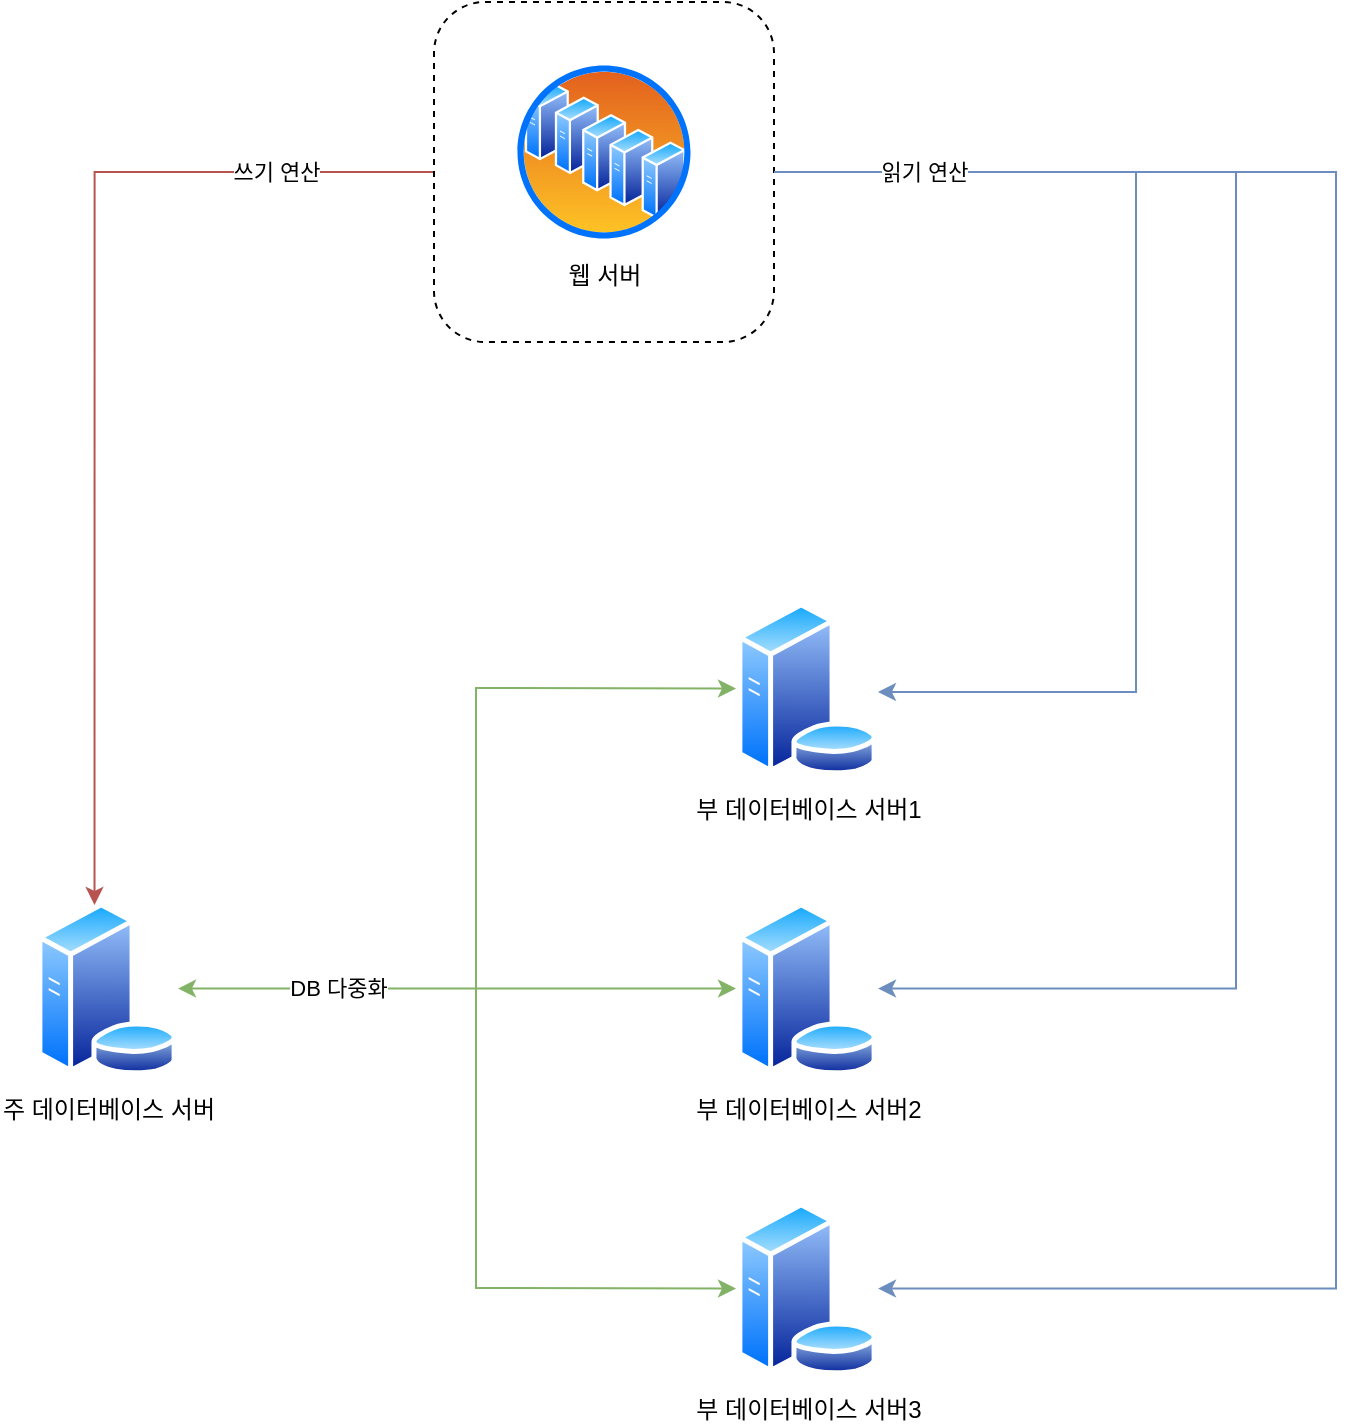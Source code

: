 <mxfile version="26.0.11">
  <diagram name="페이지-1" id="jbhDUAzXAAZYgeEzCaeY">
    <mxGraphModel dx="989" dy="532" grid="1" gridSize="10" guides="1" tooltips="1" connect="1" arrows="1" fold="1" page="1" pageScale="1" pageWidth="827" pageHeight="1169" math="0" shadow="0">
      <root>
        <mxCell id="0" />
        <mxCell id="1" parent="0" />
        <mxCell id="_PZujaZr9tZfyqmxtlXS-6" value="" style="edgeStyle=orthogonalEdgeStyle;rounded=0;orthogonalLoop=1;jettySize=auto;html=1;entryX=0.412;entryY=0.017;entryDx=0;entryDy=0;entryPerimeter=0;fillColor=#f8cecc;strokeColor=#b85450;" edge="1" parent="1" source="_PZujaZr9tZfyqmxtlXS-2" target="_PZujaZr9tZfyqmxtlXS-3">
          <mxGeometry relative="1" as="geometry">
            <mxPoint x="200" y="290" as="targetPoint" />
          </mxGeometry>
        </mxCell>
        <mxCell id="_PZujaZr9tZfyqmxtlXS-20" value="쓰기 연산" style="edgeLabel;html=1;align=center;verticalAlign=middle;resizable=0;points=[];" vertex="1" connectable="0" parent="_PZujaZr9tZfyqmxtlXS-6">
          <mxGeometry x="-0.564" y="-1" relative="1" as="geometry">
            <mxPoint x="38" y="1" as="offset" />
          </mxGeometry>
        </mxCell>
        <mxCell id="_PZujaZr9tZfyqmxtlXS-14" value="" style="edgeStyle=orthogonalEdgeStyle;rounded=0;orthogonalLoop=1;jettySize=auto;html=1;entryX=1;entryY=0.5;entryDx=0;entryDy=0;exitX=1;exitY=0.5;exitDx=0;exitDy=0;fillColor=#dae8fc;strokeColor=#6c8ebf;" edge="1" parent="1" source="_PZujaZr9tZfyqmxtlXS-2" target="_PZujaZr9tZfyqmxtlXS-8">
          <mxGeometry relative="1" as="geometry">
            <mxPoint x="780" y="680" as="targetPoint" />
            <Array as="points">
              <mxPoint x="780" y="105" />
              <mxPoint x="780" y="663" />
            </Array>
          </mxGeometry>
        </mxCell>
        <mxCell id="_PZujaZr9tZfyqmxtlXS-17" value="" style="edgeStyle=orthogonalEdgeStyle;rounded=0;orthogonalLoop=1;jettySize=auto;html=1;entryX=1;entryY=0.5;entryDx=0;entryDy=0;fillColor=#dae8fc;strokeColor=#6c8ebf;" edge="1" parent="1" source="_PZujaZr9tZfyqmxtlXS-2" target="_PZujaZr9tZfyqmxtlXS-7">
          <mxGeometry relative="1" as="geometry">
            <mxPoint x="700" y="540" as="targetPoint" />
            <Array as="points">
              <mxPoint x="730" y="105" />
              <mxPoint x="730" y="513" />
            </Array>
          </mxGeometry>
        </mxCell>
        <mxCell id="_PZujaZr9tZfyqmxtlXS-2" value="" style="rounded=1;whiteSpace=wrap;html=1;dashed=1;" vertex="1" parent="1">
          <mxGeometry x="329" y="20" width="170" height="170" as="geometry" />
        </mxCell>
        <mxCell id="_PZujaZr9tZfyqmxtlXS-1" value="웹 서버" style="image;aspect=fixed;perimeter=ellipsePerimeter;html=1;align=center;shadow=0;dashed=0;spacingTop=3;image=img/lib/active_directory/server_farm.svg;" vertex="1" parent="1">
          <mxGeometry x="369" y="50" width="90" height="90" as="geometry" />
        </mxCell>
        <mxCell id="_PZujaZr9tZfyqmxtlXS-3" value="주 데이터베이스 서버" style="image;aspect=fixed;perimeter=ellipsePerimeter;html=1;align=center;shadow=0;dashed=0;spacingTop=3;image=img/lib/active_directory/database_server.svg;" vertex="1" parent="1">
          <mxGeometry x="130" y="470" width="71" height="86.59" as="geometry" />
        </mxCell>
        <mxCell id="_PZujaZr9tZfyqmxtlXS-4" value="부 데이터베이스 서버1" style="image;aspect=fixed;perimeter=ellipsePerimeter;html=1;align=center;shadow=0;dashed=0;spacingTop=3;image=img/lib/active_directory/database_server.svg;" vertex="1" parent="1">
          <mxGeometry x="480" y="320" width="71" height="86.59" as="geometry" />
        </mxCell>
        <mxCell id="_PZujaZr9tZfyqmxtlXS-7" value="부 데이터베이스 서버2" style="image;aspect=fixed;perimeter=ellipsePerimeter;html=1;align=center;shadow=0;dashed=0;spacingTop=3;image=img/lib/active_directory/database_server.svg;" vertex="1" parent="1">
          <mxGeometry x="480" y="470" width="71" height="86.59" as="geometry" />
        </mxCell>
        <mxCell id="_PZujaZr9tZfyqmxtlXS-8" value="부 데이터베이스 서버3" style="image;aspect=fixed;perimeter=ellipsePerimeter;html=1;align=center;shadow=0;dashed=0;spacingTop=3;image=img/lib/active_directory/database_server.svg;" vertex="1" parent="1">
          <mxGeometry x="480" y="620" width="71" height="86.59" as="geometry" />
        </mxCell>
        <mxCell id="_PZujaZr9tZfyqmxtlXS-18" value="" style="edgeStyle=orthogonalEdgeStyle;rounded=0;orthogonalLoop=1;jettySize=auto;html=1;exitX=1;exitY=0.5;exitDx=0;exitDy=0;fillColor=#dae8fc;strokeColor=#6c8ebf;" edge="1" parent="1" source="_PZujaZr9tZfyqmxtlXS-2" target="_PZujaZr9tZfyqmxtlXS-4">
          <mxGeometry relative="1" as="geometry">
            <mxPoint x="509" y="110" as="sourcePoint" />
            <mxPoint x="570" y="365" as="targetPoint" />
            <Array as="points">
              <mxPoint x="680" y="105" />
              <mxPoint x="680" y="365" />
            </Array>
          </mxGeometry>
        </mxCell>
        <mxCell id="_PZujaZr9tZfyqmxtlXS-19" value="읽기 연산" style="edgeLabel;html=1;align=center;verticalAlign=middle;resizable=0;points=[];" vertex="1" connectable="0" parent="_PZujaZr9tZfyqmxtlXS-18">
          <mxGeometry x="-0.738" y="3" relative="1" as="geometry">
            <mxPoint y="3" as="offset" />
          </mxGeometry>
        </mxCell>
        <mxCell id="_PZujaZr9tZfyqmxtlXS-21" value="" style="endArrow=classic;startArrow=classic;html=1;rounded=0;exitX=1;exitY=0.5;exitDx=0;exitDy=0;entryX=0;entryY=0.5;entryDx=0;entryDy=0;fillColor=#d5e8d4;strokeColor=#82b366;" edge="1" parent="1" source="_PZujaZr9tZfyqmxtlXS-3" target="_PZujaZr9tZfyqmxtlXS-7">
          <mxGeometry width="50" height="50" relative="1" as="geometry">
            <mxPoint x="290" y="520" as="sourcePoint" />
            <mxPoint x="340" y="470" as="targetPoint" />
          </mxGeometry>
        </mxCell>
        <mxCell id="_PZujaZr9tZfyqmxtlXS-23" value="DB 다중화" style="edgeLabel;html=1;align=center;verticalAlign=middle;resizable=0;points=[];" vertex="1" connectable="0" parent="_PZujaZr9tZfyqmxtlXS-21">
          <mxGeometry x="-0.508" y="1" relative="1" as="geometry">
            <mxPoint x="11" as="offset" />
          </mxGeometry>
        </mxCell>
        <mxCell id="_PZujaZr9tZfyqmxtlXS-22" value="" style="endArrow=classic;startArrow=classic;html=1;rounded=0;entryX=0;entryY=0.5;entryDx=0;entryDy=0;exitX=0;exitY=0.5;exitDx=0;exitDy=0;fillColor=#d5e8d4;strokeColor=#82b366;" edge="1" parent="1" source="_PZujaZr9tZfyqmxtlXS-8" target="_PZujaZr9tZfyqmxtlXS-4">
          <mxGeometry width="50" height="50" relative="1" as="geometry">
            <mxPoint x="280" y="670" as="sourcePoint" />
            <mxPoint x="280" y="370" as="targetPoint" />
            <Array as="points">
              <mxPoint x="350" y="663" />
              <mxPoint x="350" y="363" />
            </Array>
          </mxGeometry>
        </mxCell>
      </root>
    </mxGraphModel>
  </diagram>
</mxfile>
